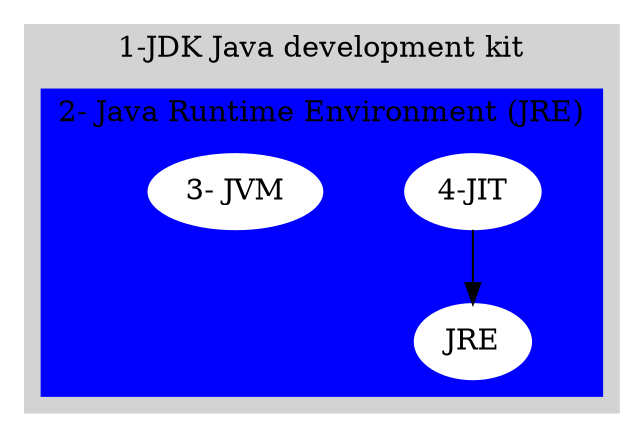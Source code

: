 # 1- Java Development Kit (сокращенно JDK) — комплект разработчика приложений на языке Java, включающий в себя
# компилятор Java (javac), стандартные библиотеки классов Java, примеры, документацию, различные утилиты
# и исполнительную систему Java (JRE).
# ****************************************
# 2- Java Runtime Environment — минимальная (без компилятора и других средств разработки) реализация виртуальной машины,
# необходимая для исполнения Java-приложений. Состоит из виртуальной машины JVM и библиотеки Java-классов
# ***************************************
# 3- JVM — виртуальная машина Java — основная часть исполняющей системы Java, так называемой Java Runtime Environment (JRE).
# Виртуальная машина Java исполняет байт-код Java, предварительно созданный из исходного текста Java-программы
# компилятором Java (javac).
#****************************************
# 4- Компилятор Just-In-Time (JIT) является компонентом JRE (Java Runtime Environment), который повышает производительность
# приложений Java во время выполнения. Это помогает повысить производительность Java-программ путем компиляции
# байт-кодов в собственный машинный код во время выполнения.

digraph G {
	subgraph cluster_0 {
                label = "1-JDK Java development kit";
		style=filled;
		color=lightgrey;
		node [style=filled, color=white];

                     subgraph cluster_1 {
		         style=filled;
		         color=blue;
		         node [style=filled, color=white];
		         label = "2- Java Runtime Environment (JRE)";
                         "4-JIT" -> JRE;
                         "3- JVM";
                   }
        }
}